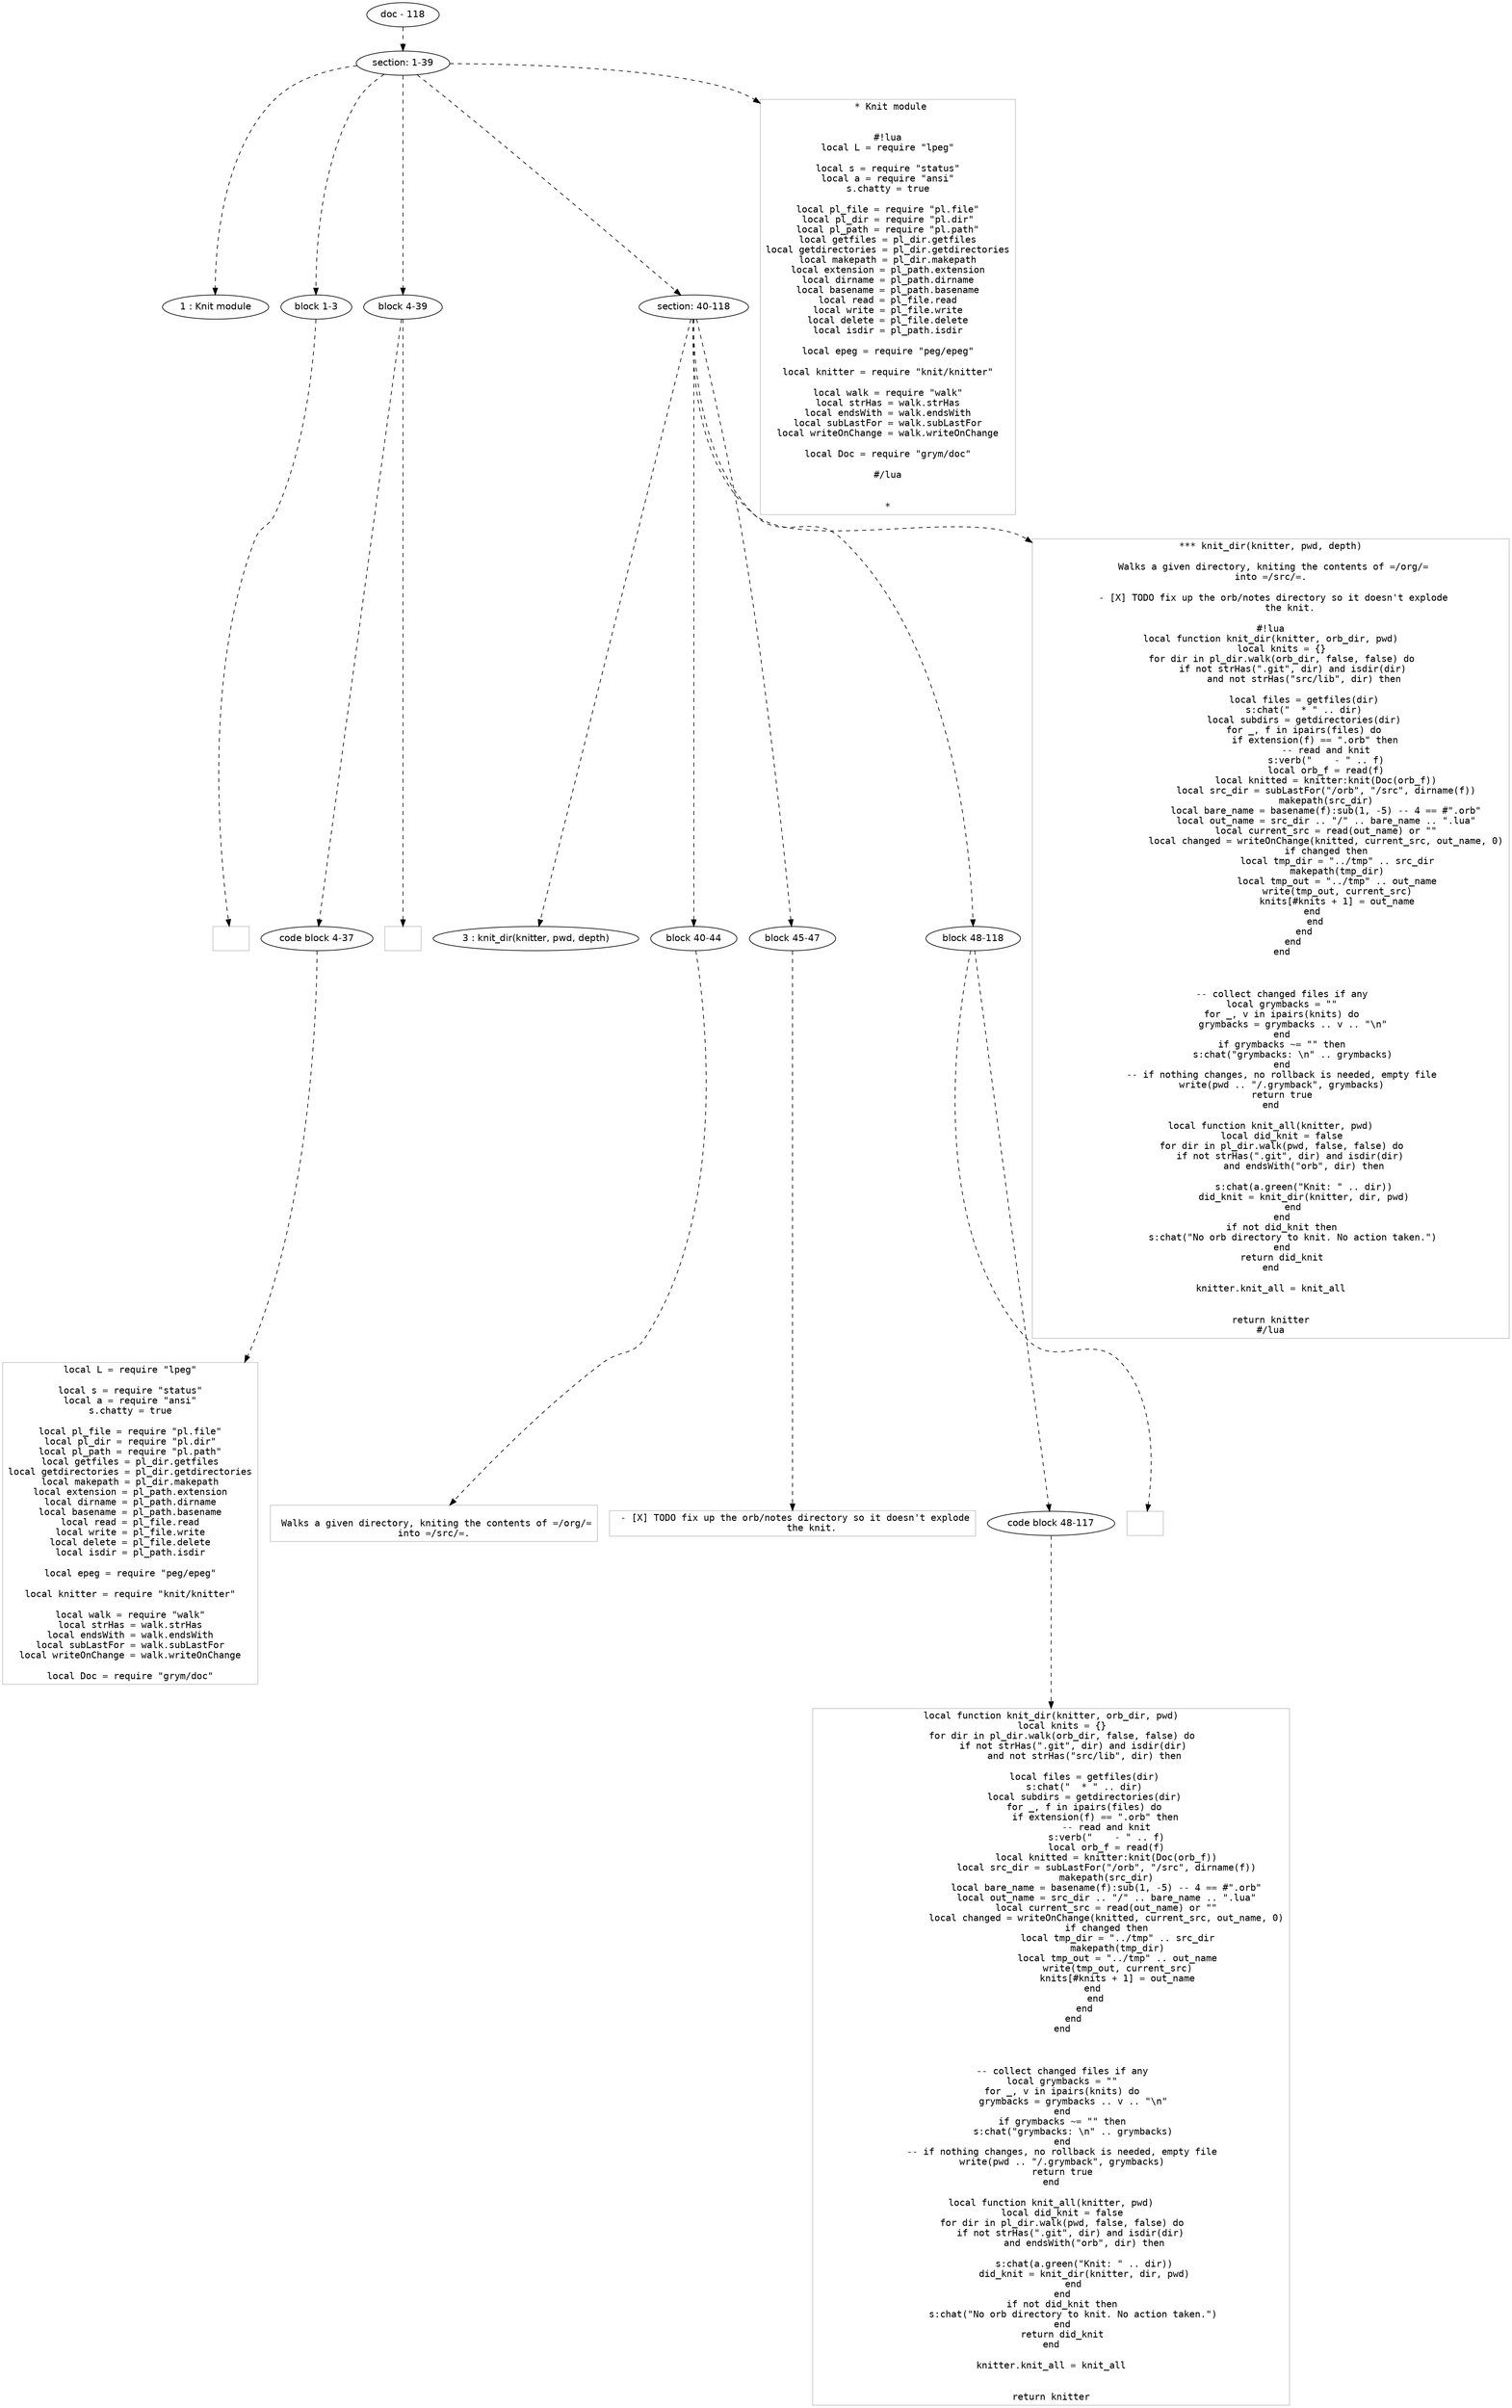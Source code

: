 digraph hierarchy {

node [fontname=Helvetica]
edge [style=dashed]

doc_0 [label="doc - 118"]


doc_0 -> { section_1}
{rank=same; section_1}

section_1 [label="section: 1-39"]


section_1 -> { header_2 block_3 block_4 section_5}
{rank=same; header_2 block_3 block_4 section_5}

header_2 [label="1 : Knit module"]

block_3 [label="block 1-3"]

block_4 [label="block 4-39"]

section_5 [label="section: 40-118"]


block_3 -> leaf_6
leaf_6  [color=Gray,shape=rectangle,fontname=Inconsolata,label=" 
"]
block_4 -> { codeblock_7}
{rank=same; codeblock_7}

codeblock_7 [label="code block 4-37"]


codeblock_7 -> leaf_8
leaf_8  [color=Gray,shape=rectangle,fontname=Inconsolata,label="local L = require \"lpeg\"

local s = require \"status\"
local a = require \"ansi\"
s.chatty = true

local pl_file = require \"pl.file\"
local pl_dir = require \"pl.dir\"
local pl_path = require \"pl.path\"
local getfiles = pl_dir.getfiles
local getdirectories = pl_dir.getdirectories
local makepath = pl_dir.makepath
local extension = pl_path.extension
local dirname = pl_path.dirname
local basename = pl_path.basename
local read = pl_file.read
local write = pl_file.write
local delete = pl_file.delete
local isdir = pl_path.isdir

local epeg = require \"peg/epeg\"

local knitter = require \"knit/knitter\"

local walk = require \"walk\"
local strHas = walk.strHas
local endsWith = walk.endsWith
local subLastFor = walk.subLastFor
local writeOnChange = walk.writeOnChange

local Doc = require \"grym/doc\"
"]
block_4 -> leaf_9
leaf_9  [color=Gray,shape=rectangle,fontname=Inconsolata,label="
"]
section_5 -> { header_10 block_11 block_12 block_13}
{rank=same; header_10 block_11 block_12 block_13}

header_10 [label="3 : knit_dir(knitter, pwd, depth)"]

block_11 [label="block 40-44"]

block_12 [label="block 45-47"]

block_13 [label="block 48-118"]


block_11 -> leaf_14
leaf_14  [color=Gray,shape=rectangle,fontname=Inconsolata,label="
 Walks a given directory, kniting the contents of =/org/=
 into =/src/=. 
"]
block_12 -> leaf_15
leaf_15  [color=Gray,shape=rectangle,fontname=Inconsolata,label=" - [X] TODO fix up the orb/notes directory so it doesn't explode
       the knit.
"]
block_13 -> { codeblock_16}
{rank=same; codeblock_16}

codeblock_16 [label="code block 48-117"]


codeblock_16 -> leaf_17
leaf_17  [color=Gray,shape=rectangle,fontname=Inconsolata,label="local function knit_dir(knitter, orb_dir, pwd)
    local knits = {}
    for dir in pl_dir.walk(orb_dir, false, false) do
        if not strHas(\".git\", dir) and isdir(dir)
            and not strHas(\"src/lib\", dir) then

            local files = getfiles(dir)
            s:chat(\"  * \" .. dir)
            local subdirs = getdirectories(dir)
            for _, f in ipairs(files) do
                if extension(f) == \".orb\" then
                    -- read and knit
                    s:verb(\"    - \" .. f)
                    local orb_f = read(f)
                    local knitted = knitter:knit(Doc(orb_f))
                    local src_dir = subLastFor(\"/orb\", \"/src\", dirname(f))
                    makepath(src_dir)
                    local bare_name = basename(f):sub(1, -5) -- 4 == #\".orb\"
                    local out_name = src_dir .. \"/\" .. bare_name .. \".lua\"
                    local current_src = read(out_name) or \"\"
                    local changed = writeOnChange(knitted, current_src, out_name, 0)
                    if changed then
                        local tmp_dir = \"../tmp\" .. src_dir
                        makepath(tmp_dir)
                        local tmp_out = \"../tmp\" .. out_name
                        write(tmp_out, current_src)
                        knits[#knits + 1] = out_name
                    end     
                end
            end
        end
    end



    -- collect changed files if any
    local grymbacks = \"\"
    for _, v in ipairs(knits) do
        grymbacks = grymbacks .. v .. \"\\n\"
    end
    if grymbacks ~= \"\" then
        s:chat(\"grymbacks: \\n\" .. grymbacks)
    end
    -- if nothing changes, no rollback is needed, empty file
    write(pwd .. \"/.grymback\", grymbacks)
    return true
end

local function knit_all(knitter, pwd)
    local did_knit = false
    for dir in pl_dir.walk(pwd, false, false) do
        if not strHas(\".git\", dir) and isdir(dir) 
            and endsWith(\"orb\", dir) then

            s:chat(a.green(\"Knit: \" .. dir))
            did_knit = knit_dir(knitter, dir, pwd)
        end
    end
    if not did_knit then
        s:chat(\"No orb directory to knit. No action taken.\")
    end
    return did_knit
end

knitter.knit_all = knit_all


return knitter"]
block_13 -> leaf_18
leaf_18  [color=Gray,shape=rectangle,fontname=Inconsolata,label=""]
section_5 -> leaf_19
leaf_19  [color=Gray,shape=rectangle,fontname=Inconsolata,label="*** knit_dir(knitter, pwd, depth)

 Walks a given directory, kniting the contents of =/org/=
 into =/src/=. 

 - [X] TODO fix up the orb/notes directory so it doesn't explode
       the knit.

#!lua
local function knit_dir(knitter, orb_dir, pwd)
    local knits = {}
    for dir in pl_dir.walk(orb_dir, false, false) do
        if not strHas(\".git\", dir) and isdir(dir)
            and not strHas(\"src/lib\", dir) then

            local files = getfiles(dir)
            s:chat(\"  * \" .. dir)
            local subdirs = getdirectories(dir)
            for _, f in ipairs(files) do
                if extension(f) == \".orb\" then
                    -- read and knit
                    s:verb(\"    - \" .. f)
                    local orb_f = read(f)
                    local knitted = knitter:knit(Doc(orb_f))
                    local src_dir = subLastFor(\"/orb\", \"/src\", dirname(f))
                    makepath(src_dir)
                    local bare_name = basename(f):sub(1, -5) -- 4 == #\".orb\"
                    local out_name = src_dir .. \"/\" .. bare_name .. \".lua\"
                    local current_src = read(out_name) or \"\"
                    local changed = writeOnChange(knitted, current_src, out_name, 0)
                    if changed then
                        local tmp_dir = \"../tmp\" .. src_dir
                        makepath(tmp_dir)
                        local tmp_out = \"../tmp\" .. out_name
                        write(tmp_out, current_src)
                        knits[#knits + 1] = out_name
                    end     
                end
            end
        end
    end



    -- collect changed files if any
    local grymbacks = \"\"
    for _, v in ipairs(knits) do
        grymbacks = grymbacks .. v .. \"\\n\"
    end
    if grymbacks ~= \"\" then
        s:chat(\"grymbacks: \\n\" .. grymbacks)
    end
    -- if nothing changes, no rollback is needed, empty file
    write(pwd .. \"/.grymback\", grymbacks)
    return true
end

local function knit_all(knitter, pwd)
    local did_knit = false
    for dir in pl_dir.walk(pwd, false, false) do
        if not strHas(\".git\", dir) and isdir(dir) 
            and endsWith(\"orb\", dir) then

            s:chat(a.green(\"Knit: \" .. dir))
            did_knit = knit_dir(knitter, dir, pwd)
        end
    end
    if not did_knit then
        s:chat(\"No orb directory to knit. No action taken.\")
    end
    return did_knit
end

knitter.knit_all = knit_all


return knitter
#/lua"]
section_1 -> leaf_20
leaf_20  [color=Gray,shape=rectangle,fontname=Inconsolata,label=" * Knit module
 

#!lua
local L = require \"lpeg\"

local s = require \"status\"
local a = require \"ansi\"
s.chatty = true

local pl_file = require \"pl.file\"
local pl_dir = require \"pl.dir\"
local pl_path = require \"pl.path\"
local getfiles = pl_dir.getfiles
local getdirectories = pl_dir.getdirectories
local makepath = pl_dir.makepath
local extension = pl_path.extension
local dirname = pl_path.dirname
local basename = pl_path.basename
local read = pl_file.read
local write = pl_file.write
local delete = pl_file.delete
local isdir = pl_path.isdir

local epeg = require \"peg/epeg\"

local knitter = require \"knit/knitter\"

local walk = require \"walk\"
local strHas = walk.strHas
local endsWith = walk.endsWith
local subLastFor = walk.subLastFor
local writeOnChange = walk.writeOnChange

local Doc = require \"grym/doc\"

#/lua


*"]

}
